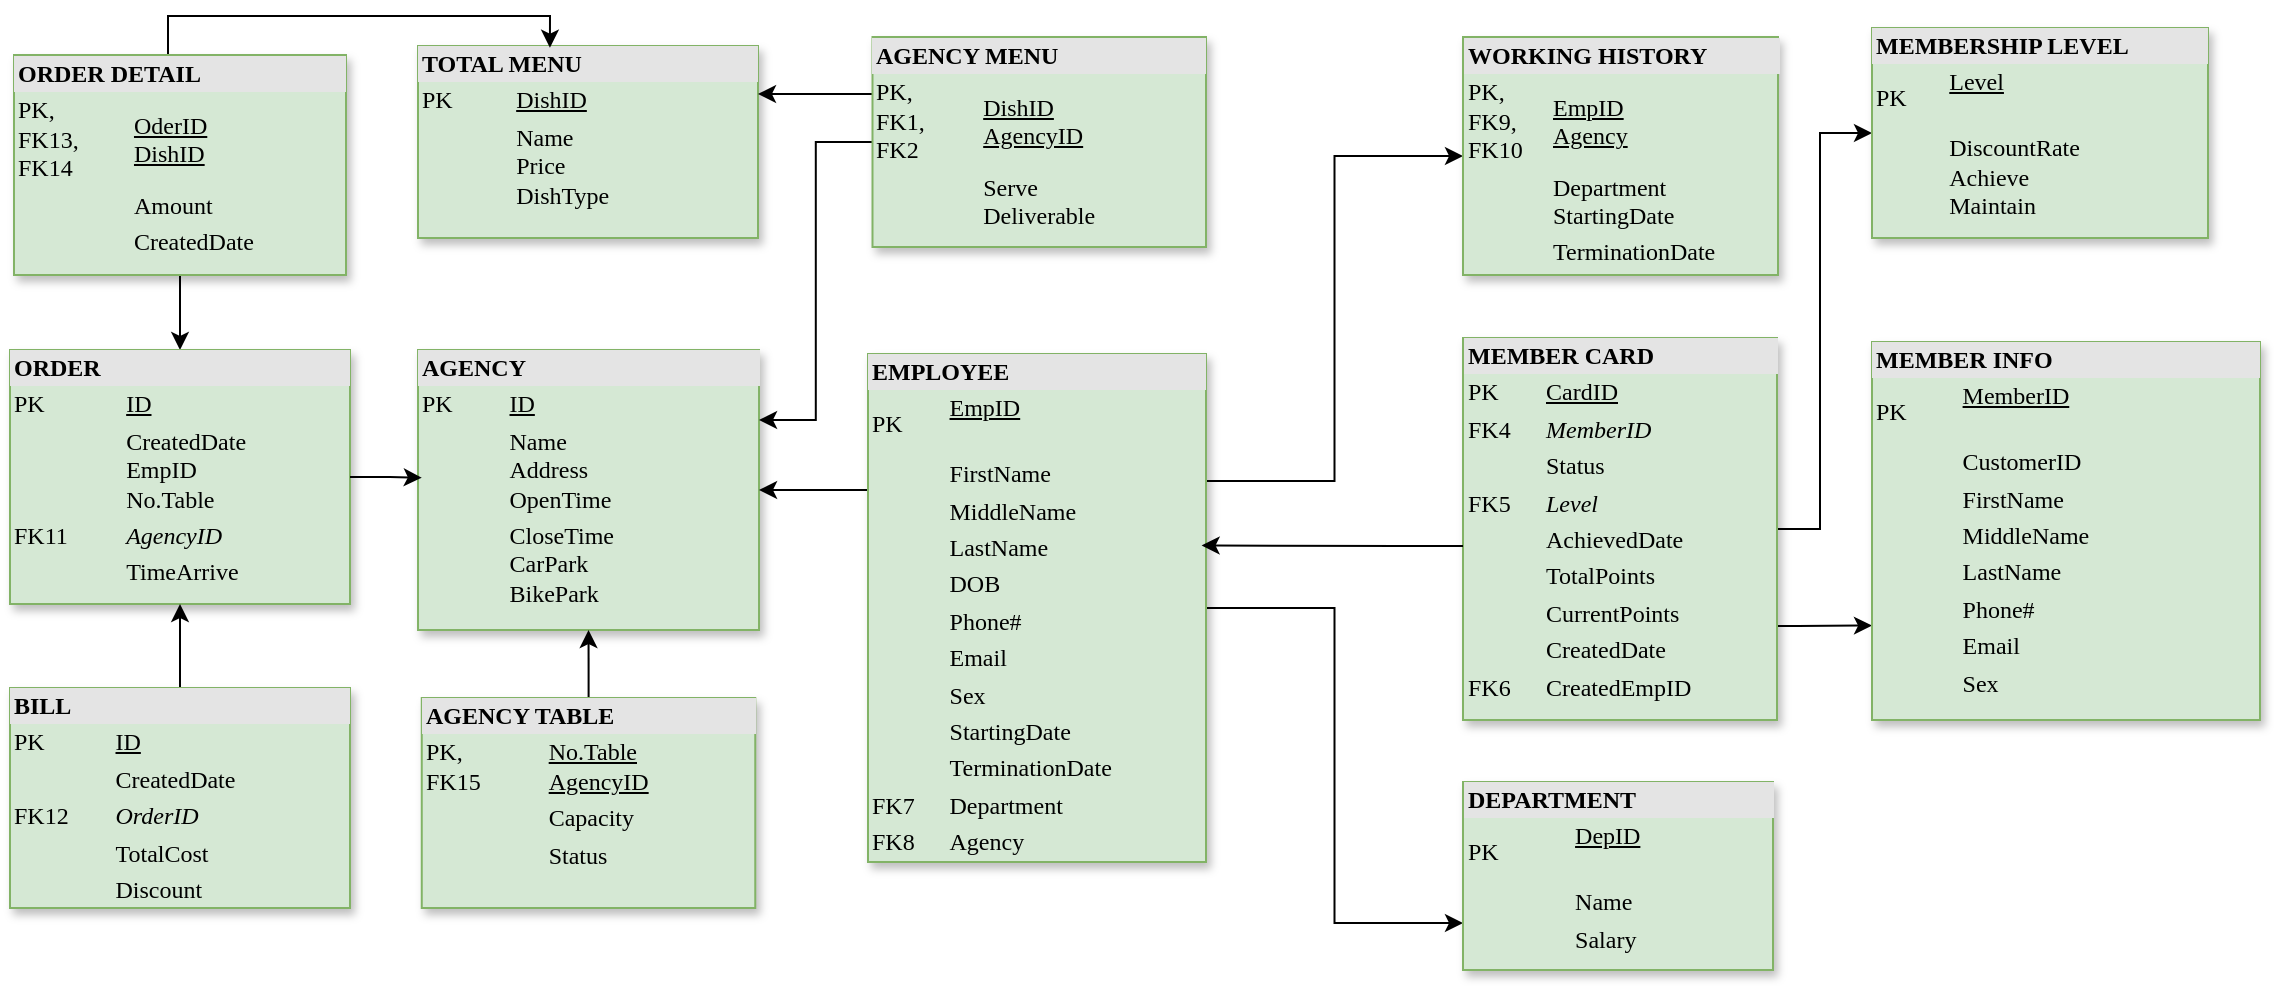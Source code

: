 <mxfile version="24.7.17">
  <diagram name="Page-1" id="2ca16b54-16f6-2749-3443-fa8db7711227">
    <mxGraphModel dx="1500" dy="556" grid="0" gridSize="10" guides="1" tooltips="1" connect="1" arrows="1" fold="1" page="1" pageScale="1" pageWidth="1169" pageHeight="827" background="none" math="0" shadow="0">
      <root>
        <mxCell id="0" />
        <mxCell id="1" parent="0" />
        <mxCell id="2ed32ef02a7f4228-1" value="&lt;div style=&quot;box-sizing:border-box;width:100%;background:#e4e4e4;padding:2px;&quot;&gt;&lt;b&gt;AGENCY&lt;/b&gt;&lt;/div&gt;&lt;table style=&quot;width:100%;font-size:1em;&quot; cellpadding=&quot;2&quot; cellspacing=&quot;0&quot;&gt;&lt;tbody&gt;&lt;tr&gt;&lt;td&gt;PK&lt;/td&gt;&lt;td&gt;&lt;u&gt;ID&lt;/u&gt;&lt;/td&gt;&lt;/tr&gt;&lt;tr&gt;&lt;td&gt;&lt;br&gt;&lt;/td&gt;&lt;td&gt;Name&lt;br&gt;Address&lt;br&gt;OpenTime&lt;/td&gt;&lt;/tr&gt;&lt;tr&gt;&lt;td&gt;&lt;/td&gt;&lt;td&gt;CloseTime&lt;br&gt;CarPark&lt;br&gt;BikePark&lt;/td&gt;&lt;/tr&gt;&lt;/tbody&gt;&lt;/table&gt;" style="verticalAlign=top;align=left;overflow=fill;html=1;rounded=0;shadow=1;comic=0;labelBackgroundColor=none;strokeWidth=1;fontFamily=Verdana;fontSize=12;glass=0;fillStyle=auto;fillColor=#d5e8d4;strokeColor=#82b366;" parent="1" vertex="1">
          <mxGeometry x="224.01" y="193" width="170.5" height="140" as="geometry" />
        </mxCell>
        <mxCell id="6oDSdJ-jzybckBqlgJjw-52" style="edgeStyle=orthogonalEdgeStyle;rounded=0;orthogonalLoop=1;jettySize=auto;html=1;entryX=0;entryY=0.5;entryDx=0;entryDy=0;" edge="1" parent="1" source="2ed32ef02a7f4228-10" target="6oDSdJ-jzybckBqlgJjw-8">
          <mxGeometry relative="1" as="geometry">
            <Array as="points">
              <mxPoint x="925" y="282" />
              <mxPoint x="925" y="84" />
            </Array>
          </mxGeometry>
        </mxCell>
        <mxCell id="6oDSdJ-jzybckBqlgJjw-68" style="edgeStyle=orthogonalEdgeStyle;rounded=0;orthogonalLoop=1;jettySize=auto;html=1;entryX=0;entryY=0.75;entryDx=0;entryDy=0;" edge="1" parent="1" source="2ed32ef02a7f4228-10" target="6oDSdJ-jzybckBqlgJjw-14">
          <mxGeometry relative="1" as="geometry">
            <Array as="points">
              <mxPoint x="914" y="331" />
              <mxPoint x="914" y="331" />
            </Array>
          </mxGeometry>
        </mxCell>
        <mxCell id="2ed32ef02a7f4228-10" value="&lt;div style=&quot;box-sizing: border-box ; width: 100% ; background: #e4e4e4 ; padding: 2px&quot;&gt;&lt;b&gt;MEMBER CARD&lt;/b&gt;&lt;/div&gt;&lt;table style=&quot;width: 100% ; font-size: 1em&quot; cellpadding=&quot;2&quot; cellspacing=&quot;0&quot;&gt;&lt;tbody&gt;&lt;tr&gt;&lt;td&gt;PK&lt;/td&gt;&lt;td&gt;&lt;u&gt;CardID&lt;/u&gt;&lt;/td&gt;&lt;/tr&gt;&lt;tr&gt;&lt;td&gt;FK4&lt;/td&gt;&lt;td&gt;&lt;i&gt;MemberID&lt;/i&gt;&lt;/td&gt;&lt;/tr&gt;&lt;tr&gt;&lt;td&gt;&lt;/td&gt;&lt;td&gt;Status&lt;/td&gt;&lt;/tr&gt;&lt;tr&gt;&lt;td&gt;FK5&lt;/td&gt;&lt;td&gt;&lt;i&gt;Level&lt;/i&gt;&lt;/td&gt;&lt;/tr&gt;&lt;tr&gt;&lt;td&gt;&lt;/td&gt;&lt;td&gt;AchievedDate&lt;/td&gt;&lt;/tr&gt;&lt;tr&gt;&lt;td&gt;&lt;/td&gt;&lt;td&gt;TotalPoints&lt;/td&gt;&lt;/tr&gt;&lt;tr&gt;&lt;td&gt;&lt;/td&gt;&lt;td&gt;CurrentPoints&lt;/td&gt;&lt;/tr&gt;&lt;tr&gt;&lt;td&gt;&lt;/td&gt;&lt;td&gt;CreatedDate&lt;/td&gt;&lt;/tr&gt;&lt;tr&gt;&lt;td&gt;FK6&lt;/td&gt;&lt;td&gt;CreatedEmpID&lt;/td&gt;&lt;/tr&gt;&lt;/tbody&gt;&lt;/table&gt;" style="verticalAlign=top;align=left;overflow=fill;html=1;rounded=0;shadow=1;comic=0;labelBackgroundColor=none;strokeWidth=1;fontFamily=Verdana;fontSize=12;glass=0;fillStyle=auto;fillColor=#d5e8d4;strokeColor=#82b366;" parent="1" vertex="1">
          <mxGeometry x="746.5" y="187" width="157" height="191" as="geometry" />
        </mxCell>
        <mxCell id="6oDSdJ-jzybckBqlgJjw-4" value="&lt;div style=&quot;box-sizing:border-box;width:100%;background:#e4e4e4;padding:2px;&quot;&gt;&lt;b&gt;TOTAL MENU&lt;/b&gt;&lt;/div&gt;&lt;table style=&quot;width:100%;font-size:1em;&quot; cellpadding=&quot;2&quot; cellspacing=&quot;0&quot;&gt;&lt;tbody&gt;&lt;tr&gt;&lt;td&gt;PK&lt;/td&gt;&lt;td&gt;&lt;u&gt;DishID&lt;/u&gt;&lt;/td&gt;&lt;/tr&gt;&lt;tr&gt;&lt;td&gt;&lt;br&gt;&lt;/td&gt;&lt;td&gt;Name&lt;br&gt;Price&lt;br&gt;DishType&lt;/td&gt;&lt;/tr&gt;&lt;tr&gt;&lt;td&gt;&lt;/td&gt;&lt;td&gt;&lt;br&gt;&lt;br&gt;&lt;br&gt;&lt;/td&gt;&lt;/tr&gt;&lt;/tbody&gt;&lt;/table&gt;" style="verticalAlign=top;align=left;overflow=fill;html=1;rounded=0;shadow=1;comic=0;labelBackgroundColor=none;strokeWidth=1;fontFamily=Verdana;fontSize=12;glass=0;fillStyle=auto;fillColor=#d5e8d4;strokeColor=#82b366;" vertex="1" parent="1">
          <mxGeometry x="224" y="41" width="170" height="96" as="geometry" />
        </mxCell>
        <mxCell id="6oDSdJ-jzybckBqlgJjw-63" style="edgeStyle=orthogonalEdgeStyle;rounded=0;orthogonalLoop=1;jettySize=auto;html=1;entryX=1;entryY=0.25;entryDx=0;entryDy=0;" edge="1" parent="1" source="6oDSdJ-jzybckBqlgJjw-7" target="2ed32ef02a7f4228-1">
          <mxGeometry relative="1" as="geometry" />
        </mxCell>
        <mxCell id="6oDSdJ-jzybckBqlgJjw-67" style="edgeStyle=orthogonalEdgeStyle;rounded=0;orthogonalLoop=1;jettySize=auto;html=1;entryX=1;entryY=0.25;entryDx=0;entryDy=0;" edge="1" parent="1" source="6oDSdJ-jzybckBqlgJjw-7" target="6oDSdJ-jzybckBqlgJjw-4">
          <mxGeometry relative="1" as="geometry">
            <Array as="points">
              <mxPoint x="430" y="65" />
              <mxPoint x="430" y="65" />
            </Array>
          </mxGeometry>
        </mxCell>
        <mxCell id="6oDSdJ-jzybckBqlgJjw-7" value="&lt;div style=&quot;box-sizing: border-box ; width: 100% ; background: #e4e4e4 ; padding: 2px&quot;&gt;&lt;b&gt;AGENCY MENU&lt;/b&gt;&lt;/div&gt;&lt;table style=&quot;width: 100% ; font-size: 1em&quot; cellpadding=&quot;2&quot; cellspacing=&quot;0&quot;&gt;&lt;tbody&gt;&lt;tr&gt;&lt;td&gt;PK, &lt;br&gt;FK1, &lt;br&gt;FK2&lt;/td&gt;&lt;td&gt;&lt;u&gt;DishID&lt;br&gt;&lt;/u&gt;&lt;u&gt;AgencyID&lt;/u&gt;&lt;u&gt;&lt;br&gt;&lt;/u&gt;&lt;/td&gt;&lt;/tr&gt;&lt;tr&gt;&lt;td&gt;&lt;u&gt;&lt;br&gt;&lt;/u&gt;&lt;/td&gt;&lt;td&gt;Serve&lt;br&gt;Deliverable&lt;/td&gt;&lt;/tr&gt;&lt;tr&gt;&lt;td&gt;&lt;/td&gt;&lt;td&gt;&lt;br&gt;&lt;/td&gt;&lt;/tr&gt;&lt;/tbody&gt;&lt;/table&gt;" style="verticalAlign=top;align=left;overflow=fill;html=1;rounded=0;shadow=1;comic=0;labelBackgroundColor=none;strokeWidth=1;fontFamily=Verdana;fontSize=12;glass=0;fillStyle=auto;fillColor=#d5e8d4;strokeColor=#82b366;" vertex="1" parent="1">
          <mxGeometry x="451.25" y="36.5" width="166.75" height="105" as="geometry" />
        </mxCell>
        <mxCell id="6oDSdJ-jzybckBqlgJjw-8" value="&lt;div style=&quot;box-sizing: border-box ; width: 100% ; background: #e4e4e4 ; padding: 2px&quot;&gt;&lt;b&gt;MEMBERSHIP LEVEL&lt;/b&gt;&lt;/div&gt;&lt;table style=&quot;width: 100% ; font-size: 1em&quot; cellpadding=&quot;2&quot; cellspacing=&quot;0&quot;&gt;&lt;tbody&gt;&lt;tr&gt;&lt;td&gt;PK&lt;/td&gt;&lt;td&gt;&lt;u&gt;Level&lt;br&gt;&lt;br&gt;&lt;/u&gt;&lt;/td&gt;&lt;/tr&gt;&lt;tr&gt;&lt;td&gt;&lt;u&gt;&lt;br&gt;&lt;/u&gt;&lt;/td&gt;&lt;td&gt;DiscountRate&lt;br&gt;Achieve&lt;br&gt;Maintain&lt;/td&gt;&lt;/tr&gt;&lt;tr&gt;&lt;td&gt;&lt;/td&gt;&lt;td&gt;&lt;br&gt;&lt;/td&gt;&lt;/tr&gt;&lt;/tbody&gt;&lt;/table&gt;" style="verticalAlign=top;align=left;overflow=fill;html=1;rounded=0;shadow=1;comic=0;labelBackgroundColor=none;strokeWidth=1;fontFamily=Verdana;fontSize=12;glass=0;fillStyle=auto;fillColor=#d5e8d4;strokeColor=#82b366;" vertex="1" parent="1">
          <mxGeometry x="951" y="32" width="168" height="105" as="geometry" />
        </mxCell>
        <mxCell id="6oDSdJ-jzybckBqlgJjw-14" value="&lt;div style=&quot;box-sizing: border-box ; width: 100% ; background: #e4e4e4 ; padding: 2px&quot;&gt;&lt;b&gt;MEMBER INFO&lt;/b&gt;&lt;/div&gt;&lt;table style=&quot;width: 100% ; font-size: 1em&quot; cellpadding=&quot;2&quot; cellspacing=&quot;0&quot;&gt;&lt;tbody&gt;&lt;tr&gt;&lt;td&gt;PK&lt;/td&gt;&lt;td&gt;&lt;u&gt;MemberID&lt;br&gt;&lt;br&gt;&lt;/u&gt;&lt;/td&gt;&lt;/tr&gt;&lt;tr&gt;&lt;td&gt;&lt;/td&gt;&lt;td&gt;CustomerID&lt;/td&gt;&lt;/tr&gt;&lt;tr&gt;&lt;td&gt;&lt;/td&gt;&lt;td&gt;FirstName&lt;/td&gt;&lt;/tr&gt;&lt;tr&gt;&lt;td&gt;&lt;/td&gt;&lt;td&gt;MiddleName&lt;/td&gt;&lt;/tr&gt;&lt;tr&gt;&lt;td&gt;&lt;/td&gt;&lt;td&gt;LastName&lt;/td&gt;&lt;/tr&gt;&lt;tr&gt;&lt;td&gt;&lt;/td&gt;&lt;td&gt;Phone#&lt;/td&gt;&lt;/tr&gt;&lt;tr&gt;&lt;td&gt;&lt;/td&gt;&lt;td&gt;Email&lt;/td&gt;&lt;/tr&gt;&lt;tr&gt;&lt;td&gt;&lt;/td&gt;&lt;td&gt;Sex&lt;/td&gt;&lt;/tr&gt;&lt;tr&gt;&lt;td&gt;&lt;br&gt;&lt;/td&gt;&lt;td&gt;&lt;br&gt;&lt;/td&gt;&lt;/tr&gt;&lt;/tbody&gt;&lt;/table&gt;" style="verticalAlign=top;align=left;overflow=fill;html=1;rounded=0;shadow=1;comic=0;labelBackgroundColor=none;strokeWidth=1;fontFamily=Verdana;fontSize=12;glass=0;fillStyle=auto;fillColor=#d5e8d4;strokeColor=#82b366;" vertex="1" parent="1">
          <mxGeometry x="951" y="189" width="194" height="189" as="geometry" />
        </mxCell>
        <mxCell id="6oDSdJ-jzybckBqlgJjw-47" style="edgeStyle=orthogonalEdgeStyle;rounded=0;orthogonalLoop=1;jettySize=auto;html=1;entryX=0;entryY=0.75;entryDx=0;entryDy=0;" edge="1" parent="1" source="6oDSdJ-jzybckBqlgJjw-17" target="6oDSdJ-jzybckBqlgJjw-19">
          <mxGeometry relative="1" as="geometry" />
        </mxCell>
        <mxCell id="6oDSdJ-jzybckBqlgJjw-48" style="edgeStyle=orthogonalEdgeStyle;rounded=0;orthogonalLoop=1;jettySize=auto;html=1;exitX=1;exitY=0.25;exitDx=0;exitDy=0;entryX=0;entryY=0.5;entryDx=0;entryDy=0;" edge="1" parent="1" source="6oDSdJ-jzybckBqlgJjw-17" target="6oDSdJ-jzybckBqlgJjw-22">
          <mxGeometry relative="1" as="geometry" />
        </mxCell>
        <mxCell id="6oDSdJ-jzybckBqlgJjw-75" style="edgeStyle=orthogonalEdgeStyle;rounded=0;orthogonalLoop=1;jettySize=auto;html=1;entryX=1;entryY=0.5;entryDx=0;entryDy=0;exitX=0;exitY=0.25;exitDx=0;exitDy=0;" edge="1" parent="1" source="6oDSdJ-jzybckBqlgJjw-17" target="2ed32ef02a7f4228-1">
          <mxGeometry relative="1" as="geometry">
            <Array as="points">
              <mxPoint x="449" y="263" />
            </Array>
          </mxGeometry>
        </mxCell>
        <mxCell id="6oDSdJ-jzybckBqlgJjw-17" value="&lt;div style=&quot;box-sizing: border-box ; width: 100% ; background: #e4e4e4 ; padding: 2px&quot;&gt;&lt;b&gt;EMPLOYEE&lt;/b&gt;&lt;/div&gt;&lt;table cellspacing=&quot;0&quot; cellpadding=&quot;2&quot; style=&quot;width: 100% ; font-size: 1em&quot;&gt;&lt;tbody&gt;&lt;tr&gt;&lt;td&gt;PK&lt;/td&gt;&lt;td&gt;&lt;u&gt;EmpID&lt;br&gt;&lt;br&gt;&lt;/u&gt;&lt;/td&gt;&lt;/tr&gt;&lt;tr&gt;&lt;td&gt;&lt;/td&gt;&lt;td&gt;FirstName&lt;/td&gt;&lt;/tr&gt;&lt;tr&gt;&lt;td&gt;&lt;/td&gt;&lt;td&gt;MiddleName&lt;/td&gt;&lt;/tr&gt;&lt;tr&gt;&lt;td&gt;&lt;/td&gt;&lt;td&gt;LastName&lt;/td&gt;&lt;/tr&gt;&lt;tr&gt;&lt;td&gt;&lt;/td&gt;&lt;td&gt;DOB&lt;/td&gt;&lt;/tr&gt;&lt;tr&gt;&lt;td&gt;&lt;/td&gt;&lt;td&gt;Phone#&lt;/td&gt;&lt;/tr&gt;&lt;tr&gt;&lt;td&gt;&lt;/td&gt;&lt;td&gt;Email&lt;/td&gt;&lt;/tr&gt;&lt;tr&gt;&lt;td&gt;&lt;/td&gt;&lt;td&gt;Sex&lt;/td&gt;&lt;/tr&gt;&lt;tr&gt;&lt;td&gt;&lt;/td&gt;&lt;td&gt;StartingDate&lt;/td&gt;&lt;/tr&gt;&lt;tr&gt;&lt;td&gt;&lt;/td&gt;&lt;td&gt;TerminationDate&lt;/td&gt;&lt;/tr&gt;&lt;tr&gt;&lt;td&gt;FK7&lt;/td&gt;&lt;td&gt;Department&lt;/td&gt;&lt;/tr&gt;&lt;tr&gt;&lt;td&gt;FK8&lt;/td&gt;&lt;td&gt;Agency&lt;/td&gt;&lt;/tr&gt;&lt;/tbody&gt;&lt;/table&gt;" style="verticalAlign=top;align=left;overflow=fill;html=1;rounded=0;shadow=1;comic=0;labelBackgroundColor=none;strokeWidth=1;fontFamily=Verdana;fontSize=12;glass=0;fillStyle=auto;fillColor=#d5e8d4;strokeColor=#82b366;" vertex="1" parent="1">
          <mxGeometry x="449" y="195" width="169" height="254" as="geometry" />
        </mxCell>
        <mxCell id="6oDSdJ-jzybckBqlgJjw-19" value="&lt;div style=&quot;box-sizing: border-box ; width: 100% ; background: #e4e4e4 ; padding: 2px&quot;&gt;&lt;b&gt;DEPARTMENT&lt;/b&gt;&lt;/div&gt;&lt;table style=&quot;width: 100% ; font-size: 1em&quot; cellpadding=&quot;2&quot; cellspacing=&quot;0&quot;&gt;&lt;tbody&gt;&lt;tr&gt;&lt;td&gt;PK&lt;/td&gt;&lt;td&gt;&lt;u&gt;DepID&lt;br&gt;&lt;br&gt;&lt;/u&gt;&lt;/td&gt;&lt;/tr&gt;&lt;tr&gt;&lt;td&gt;&lt;/td&gt;&lt;td&gt;Name&lt;/td&gt;&lt;/tr&gt;&lt;tr&gt;&lt;td&gt;&lt;/td&gt;&lt;td&gt;Salary&lt;/td&gt;&lt;/tr&gt;&lt;/tbody&gt;&lt;/table&gt;" style="verticalAlign=top;align=left;overflow=fill;html=1;rounded=0;shadow=1;comic=0;labelBackgroundColor=none;strokeWidth=1;fontFamily=Verdana;fontSize=12;glass=0;fillStyle=auto;fillColor=#d5e8d4;strokeColor=#82b366;" vertex="1" parent="1">
          <mxGeometry x="746.5" y="409" width="155" height="94" as="geometry" />
        </mxCell>
        <mxCell id="6oDSdJ-jzybckBqlgJjw-22" value="&lt;div style=&quot;box-sizing: border-box ; width: 100% ; background: #e4e4e4 ; padding: 2px&quot;&gt;&lt;b&gt;WORKING HISTORY&lt;/b&gt;&lt;/div&gt;&lt;table cellspacing=&quot;0&quot; cellpadding=&quot;2&quot; style=&quot;width: 100% ; font-size: 1em&quot;&gt;&lt;tbody&gt;&lt;tr&gt;&lt;td&gt;PK,&lt;br&gt;FK9,&lt;br&gt;FK10&lt;/td&gt;&lt;td&gt;&lt;u&gt;EmpID&lt;/u&gt;&lt;br&gt;&lt;u&gt;Agency&lt;/u&gt;&lt;/td&gt;&lt;/tr&gt;&lt;tr&gt;&lt;td&gt;&lt;/td&gt;&lt;td&gt;Department&lt;br&gt;StartingDate&lt;/td&gt;&lt;/tr&gt;&lt;tr&gt;&lt;td&gt;&lt;/td&gt;&lt;td&gt;TerminationDate&lt;/td&gt;&lt;/tr&gt;&lt;/tbody&gt;&lt;/table&gt;" style="verticalAlign=top;align=left;overflow=fill;html=1;rounded=0;shadow=1;comic=0;labelBackgroundColor=none;strokeWidth=1;fontFamily=Verdana;fontSize=12;glass=0;fillStyle=auto;fillColor=#d5e8d4;strokeColor=#82b366;" vertex="1" parent="1">
          <mxGeometry x="746.5" y="36.5" width="157.5" height="119" as="geometry" />
        </mxCell>
        <mxCell id="6oDSdJ-jzybckBqlgJjw-46" style="edgeStyle=orthogonalEdgeStyle;rounded=0;orthogonalLoop=1;jettySize=auto;html=1;entryX=0.987;entryY=0.377;entryDx=0;entryDy=0;entryPerimeter=0;" edge="1" parent="1" source="2ed32ef02a7f4228-10" target="6oDSdJ-jzybckBqlgJjw-17">
          <mxGeometry relative="1" as="geometry">
            <Array as="points">
              <mxPoint x="715" y="291" />
              <mxPoint x="715" y="291" />
            </Array>
          </mxGeometry>
        </mxCell>
        <mxCell id="6oDSdJ-jzybckBqlgJjw-65" style="edgeStyle=orthogonalEdgeStyle;rounded=0;orthogonalLoop=1;jettySize=auto;html=1;" edge="1" parent="1" source="6oDSdJ-jzybckBqlgJjw-59" target="6oDSdJ-jzybckBqlgJjw-57">
          <mxGeometry relative="1" as="geometry" />
        </mxCell>
        <mxCell id="6oDSdJ-jzybckBqlgJjw-59" value="&lt;div style=&quot;box-sizing: border-box ; width: 100% ; background: #e4e4e4 ; padding: 2px&quot;&gt;&lt;b&gt;ORDER DETAIL&lt;/b&gt;&lt;/div&gt;&lt;table cellspacing=&quot;0&quot; cellpadding=&quot;2&quot; style=&quot;width: 100% ; font-size: 1em&quot;&gt;&lt;tbody&gt;&lt;tr&gt;&lt;td&gt;PK,&lt;br&gt;FK13,&lt;br&gt;FK14&lt;/td&gt;&lt;td&gt;&lt;u&gt;OderID&lt;/u&gt;&lt;br&gt;&lt;u&gt;DishID&lt;/u&gt;&lt;/td&gt;&lt;/tr&gt;&lt;tr&gt;&lt;td&gt;&lt;/td&gt;&lt;td&gt;Amount&lt;br&gt;&lt;/td&gt;&lt;/tr&gt;&lt;tr&gt;&lt;td&gt;&lt;/td&gt;&lt;td&gt;CreatedDate&lt;/td&gt;&lt;/tr&gt;&lt;/tbody&gt;&lt;/table&gt;" style="verticalAlign=top;align=left;overflow=fill;html=1;rounded=0;shadow=1;comic=0;labelBackgroundColor=none;strokeWidth=1;fontFamily=Verdana;fontSize=12;glass=0;fillStyle=auto;fillColor=#d5e8d4;strokeColor=#82b366;" vertex="1" parent="1">
          <mxGeometry x="22" y="45.5" width="166" height="110" as="geometry" />
        </mxCell>
        <mxCell id="6oDSdJ-jzybckBqlgJjw-57" value="&lt;div style=&quot;box-sizing:border-box;width:100%;background:#e4e4e4;padding:2px;&quot;&gt;&lt;b&gt;ORDER&lt;/b&gt;&lt;/div&gt;&lt;table style=&quot;width:100%;font-size:1em;&quot; cellpadding=&quot;2&quot; cellspacing=&quot;0&quot;&gt;&lt;tbody&gt;&lt;tr&gt;&lt;td&gt;PK&lt;/td&gt;&lt;td&gt;&lt;u&gt;ID&lt;/u&gt;&lt;/td&gt;&lt;/tr&gt;&lt;tr&gt;&lt;td&gt;&lt;br&gt;&amp;nbsp; &amp;nbsp; &amp;nbsp; &amp;nbsp; &amp;nbsp; &amp;nbsp; &lt;/td&gt;&lt;td&gt;CreatedDate&lt;br&gt;EmpID&lt;br&gt;No.Table&amp;nbsp; &amp;nbsp; &amp;nbsp; &amp;nbsp; &amp;nbsp;&lt;/td&gt;&lt;/tr&gt;&lt;tr&gt;&lt;td&gt;FK11&lt;/td&gt;&lt;td&gt;&lt;i&gt;AgencyID&lt;/i&gt;&lt;/td&gt;&lt;/tr&gt;&lt;tr&gt;&lt;td&gt;&lt;/td&gt;&lt;td&gt;TimeArrive&lt;/td&gt;&lt;/tr&gt;&lt;/tbody&gt;&lt;/table&gt;" style="verticalAlign=top;align=left;overflow=fill;html=1;rounded=0;shadow=1;comic=0;labelBackgroundColor=none;strokeWidth=1;fontFamily=Verdana;fontSize=12;glass=0;fillStyle=auto;fillColor=#d5e8d4;strokeColor=#82b366;" vertex="1" parent="1">
          <mxGeometry x="20" y="193" width="170" height="127" as="geometry" />
        </mxCell>
        <mxCell id="6oDSdJ-jzybckBqlgJjw-73" style="edgeStyle=orthogonalEdgeStyle;rounded=0;orthogonalLoop=1;jettySize=auto;html=1;entryX=0.388;entryY=0.009;entryDx=0;entryDy=0;entryPerimeter=0;" edge="1" parent="1" target="6oDSdJ-jzybckBqlgJjw-4">
          <mxGeometry relative="1" as="geometry">
            <mxPoint x="99" y="45" as="sourcePoint" />
            <Array as="points">
              <mxPoint x="99" y="26" />
              <mxPoint x="290" y="26" />
            </Array>
          </mxGeometry>
        </mxCell>
        <mxCell id="6oDSdJ-jzybckBqlgJjw-77" style="edgeStyle=orthogonalEdgeStyle;rounded=0;orthogonalLoop=1;jettySize=auto;html=1;entryX=0.5;entryY=1;entryDx=0;entryDy=0;" edge="1" parent="1" source="6oDSdJ-jzybckBqlgJjw-76" target="6oDSdJ-jzybckBqlgJjw-57">
          <mxGeometry relative="1" as="geometry" />
        </mxCell>
        <mxCell id="6oDSdJ-jzybckBqlgJjw-76" value="&lt;div style=&quot;box-sizing:border-box;width:100%;background:#e4e4e4;padding:2px;&quot;&gt;&lt;b&gt;BILL&lt;/b&gt;&lt;/div&gt;&lt;table style=&quot;width:100%;font-size:1em;&quot; cellpadding=&quot;2&quot; cellspacing=&quot;0&quot;&gt;&lt;tbody&gt;&lt;tr&gt;&lt;td&gt;PK&lt;/td&gt;&lt;td&gt;&lt;u&gt;ID&lt;/u&gt;&lt;/td&gt;&lt;/tr&gt;&lt;tr&gt;&lt;td&gt;&amp;nbsp; &amp;nbsp; &amp;nbsp; &amp;nbsp; &amp;nbsp; &amp;nbsp;&amp;nbsp;&lt;/td&gt;&lt;td&gt;CreatedDate&amp;nbsp; &amp;nbsp; &amp;nbsp; &amp;nbsp; &amp;nbsp;&amp;nbsp;&lt;/td&gt;&lt;/tr&gt;&lt;tr&gt;&lt;td&gt;FK12&lt;/td&gt;&lt;td&gt;&lt;i&gt;OrderID&lt;/i&gt;&amp;nbsp; &amp;nbsp;&amp;nbsp;&lt;/td&gt;&lt;/tr&gt;&lt;tr&gt;&lt;td&gt;&lt;/td&gt;&lt;td&gt;TotalCost&lt;/td&gt;&lt;/tr&gt;&lt;tr&gt;&lt;td&gt;&lt;/td&gt;&lt;td&gt;Discount&lt;/td&gt;&lt;/tr&gt;&lt;/tbody&gt;&lt;/table&gt;" style="verticalAlign=top;align=left;overflow=fill;html=1;rounded=0;shadow=1;comic=0;labelBackgroundColor=none;strokeWidth=1;fontFamily=Verdana;fontSize=12;glass=0;fillStyle=auto;fillColor=#d5e8d4;strokeColor=#82b366;" vertex="1" parent="1">
          <mxGeometry x="20" y="362" width="170" height="110" as="geometry" />
        </mxCell>
        <mxCell id="6oDSdJ-jzybckBqlgJjw-80" style="edgeStyle=orthogonalEdgeStyle;rounded=0;orthogonalLoop=1;jettySize=auto;html=1;entryX=0.5;entryY=1;entryDx=0;entryDy=0;" edge="1" parent="1" source="6oDSdJ-jzybckBqlgJjw-79" target="2ed32ef02a7f4228-1">
          <mxGeometry relative="1" as="geometry" />
        </mxCell>
        <mxCell id="6oDSdJ-jzybckBqlgJjw-79" value="&lt;div style=&quot;box-sizing: border-box ; width: 100% ; background: #e4e4e4 ; padding: 2px&quot;&gt;&lt;b&gt;AGENCY TABLE&lt;/b&gt;&lt;/div&gt;&lt;table style=&quot;width: 100% ; font-size: 1em&quot; cellpadding=&quot;2&quot; cellspacing=&quot;0&quot;&gt;&lt;tbody&gt;&lt;tr&gt;&lt;td&gt;PK, &lt;br&gt;FK15&lt;br&gt;&lt;/td&gt;&lt;td&gt;&lt;u&gt;No.Table&lt;br&gt;&lt;/u&gt;&lt;u&gt;AgencyID&lt;/u&gt;&lt;u&gt;&lt;br&gt;&lt;/u&gt;&lt;/td&gt;&lt;/tr&gt;&lt;tr&gt;&lt;td&gt;&lt;u&gt;&lt;br&gt;&lt;/u&gt;&lt;/td&gt;&lt;td&gt;Capacity&lt;/td&gt;&lt;/tr&gt;&lt;tr&gt;&lt;td&gt;&lt;/td&gt;&lt;td&gt;Status&lt;/td&gt;&lt;/tr&gt;&lt;/tbody&gt;&lt;/table&gt;" style="verticalAlign=top;align=left;overflow=fill;html=1;rounded=0;shadow=1;comic=0;labelBackgroundColor=none;strokeWidth=1;fontFamily=Verdana;fontSize=12;glass=0;fillStyle=auto;fillColor=#d5e8d4;strokeColor=#82b366;" vertex="1" parent="1">
          <mxGeometry x="225.88" y="367" width="166.75" height="105" as="geometry" />
        </mxCell>
        <mxCell id="6oDSdJ-jzybckBqlgJjw-82" style="edgeStyle=orthogonalEdgeStyle;rounded=0;orthogonalLoop=1;jettySize=auto;html=1;entryX=0.011;entryY=0.456;entryDx=0;entryDy=0;entryPerimeter=0;" edge="1" parent="1" source="6oDSdJ-jzybckBqlgJjw-57" target="2ed32ef02a7f4228-1">
          <mxGeometry relative="1" as="geometry" />
        </mxCell>
      </root>
    </mxGraphModel>
  </diagram>
</mxfile>

